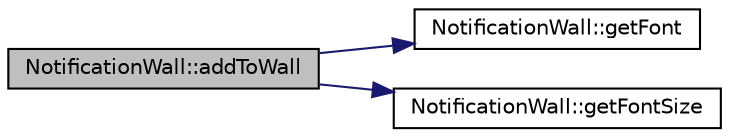digraph "NotificationWall::addToWall"
{
 // LATEX_PDF_SIZE
  edge [fontname="Helvetica",fontsize="10",labelfontname="Helvetica",labelfontsize="10"];
  node [fontname="Helvetica",fontsize="10",shape=record];
  rankdir="LR";
  Node1 [label="NotificationWall::addToWall",height=0.2,width=0.4,color="black", fillcolor="grey75", style="filled", fontcolor="black",tooltip=" "];
  Node1 -> Node2 [color="midnightblue",fontsize="10",style="solid",fontname="Helvetica"];
  Node2 [label="NotificationWall::getFont",height=0.2,width=0.4,color="black", fillcolor="white", style="filled",URL="$class_notification_wall.html#aef1f5f7372c584354e1617c63bdee7cd",tooltip=" "];
  Node1 -> Node3 [color="midnightblue",fontsize="10",style="solid",fontname="Helvetica"];
  Node3 [label="NotificationWall::getFontSize",height=0.2,width=0.4,color="black", fillcolor="white", style="filled",URL="$class_notification_wall.html#a168674a90c0e91e98f7535215c06c05c",tooltip=" "];
}
